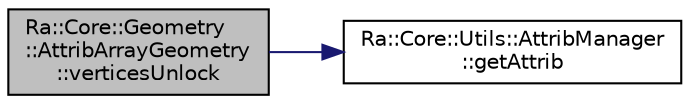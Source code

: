 digraph "Ra::Core::Geometry::AttribArrayGeometry::verticesUnlock"
{
 // INTERACTIVE_SVG=YES
 // LATEX_PDF_SIZE
  edge [fontname="Helvetica",fontsize="10",labelfontname="Helvetica",labelfontsize="10"];
  node [fontname="Helvetica",fontsize="10",shape=record];
  rankdir="LR";
  Node1 [label="Ra::Core::Geometry\l::AttribArrayGeometry\l::verticesUnlock",height=0.2,width=0.4,color="black", fillcolor="grey75", style="filled", fontcolor="black",tooltip="Release lock on vertices positions."];
  Node1 -> Node2 [color="midnightblue",fontsize="10",style="solid",fontname="Helvetica"];
  Node2 [label="Ra::Core::Utils::AttribManager\l::getAttrib",height=0.2,width=0.4,color="black", fillcolor="white", style="filled",URL="$classRa_1_1Core_1_1Utils_1_1AttribManager.html#ae0cb7281ec72606a5392602b4ea50d2c",tooltip=" "];
}
